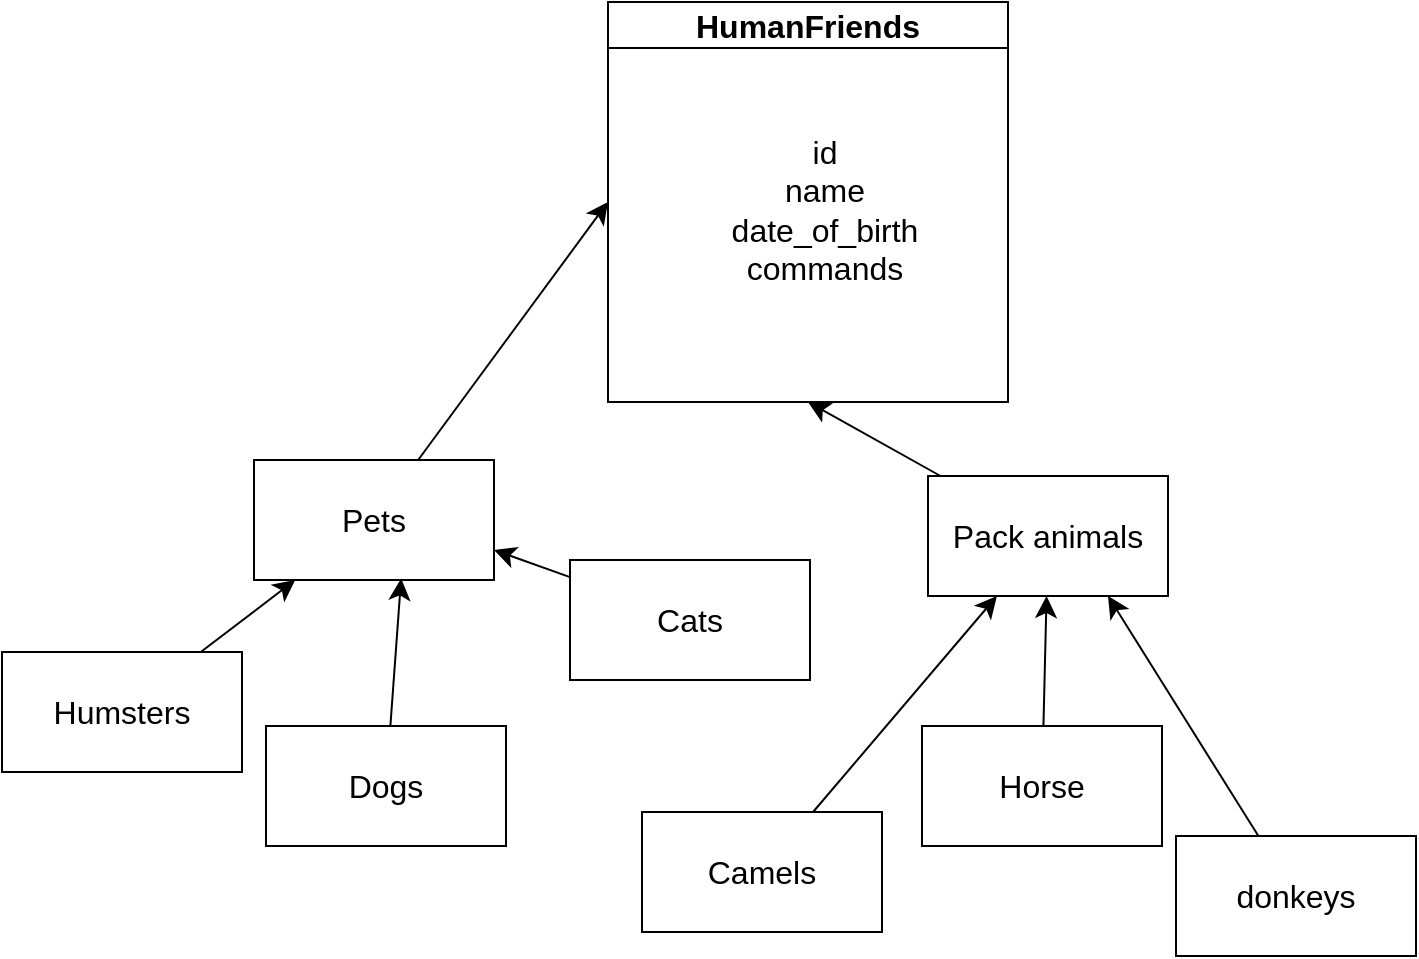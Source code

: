<mxfile version="24.6.4" type="device">
  <diagram name="Страница — 1" id="LutygCplM30NmIIAQQVK">
    <mxGraphModel dx="2090" dy="930" grid="0" gridSize="10" guides="1" tooltips="1" connect="1" arrows="1" fold="1" page="0" pageScale="1" pageWidth="827" pageHeight="1169" math="0" shadow="0">
      <root>
        <mxCell id="0" />
        <mxCell id="1" parent="0" />
        <mxCell id="qI_3CwV1I-qW461CW6hM-20" style="edgeStyle=none;curved=1;rounded=0;orthogonalLoop=1;jettySize=auto;html=1;entryX=0.5;entryY=1;entryDx=0;entryDy=0;fontSize=12;startSize=8;endSize=8;" parent="1" source="qI_3CwV1I-qW461CW6hM-2" target="qI_3CwV1I-qW461CW6hM-28" edge="1">
          <mxGeometry relative="1" as="geometry">
            <mxPoint x="4" y="23" as="targetPoint" />
          </mxGeometry>
        </mxCell>
        <mxCell id="qI_3CwV1I-qW461CW6hM-2" value="Pack animals" style="rounded=0;whiteSpace=wrap;html=1;fontSize=16;" parent="1" vertex="1">
          <mxGeometry x="7" y="83" width="120" height="60" as="geometry" />
        </mxCell>
        <mxCell id="qI_3CwV1I-qW461CW6hM-4" value="Dogs" style="rounded=0;whiteSpace=wrap;html=1;fontSize=16;" parent="1" vertex="1">
          <mxGeometry x="-324" y="208" width="120" height="60" as="geometry" />
        </mxCell>
        <mxCell id="qI_3CwV1I-qW461CW6hM-29" style="edgeStyle=none;curved=1;rounded=0;orthogonalLoop=1;jettySize=auto;html=1;entryX=0;entryY=0.5;entryDx=0;entryDy=0;fontSize=12;startSize=8;endSize=8;" parent="1" source="qI_3CwV1I-qW461CW6hM-6" target="qI_3CwV1I-qW461CW6hM-28" edge="1">
          <mxGeometry relative="1" as="geometry" />
        </mxCell>
        <mxCell id="qI_3CwV1I-qW461CW6hM-6" value="Pets" style="rounded=0;whiteSpace=wrap;html=1;fontSize=16;" parent="1" vertex="1">
          <mxGeometry x="-330" y="75" width="120" height="60" as="geometry" />
        </mxCell>
        <mxCell id="qI_3CwV1I-qW461CW6hM-25" style="edgeStyle=none;curved=1;rounded=0;orthogonalLoop=1;jettySize=auto;html=1;entryX=1;entryY=0.75;entryDx=0;entryDy=0;fontSize=12;startSize=8;endSize=8;" parent="1" source="qI_3CwV1I-qW461CW6hM-9" target="qI_3CwV1I-qW461CW6hM-6" edge="1">
          <mxGeometry relative="1" as="geometry" />
        </mxCell>
        <mxCell id="qI_3CwV1I-qW461CW6hM-9" value="Cats" style="rounded=0;whiteSpace=wrap;html=1;fontSize=16;" parent="1" vertex="1">
          <mxGeometry x="-172" y="125" width="120" height="60" as="geometry" />
        </mxCell>
        <mxCell id="qI_3CwV1I-qW461CW6hM-27" style="edgeStyle=none;curved=1;rounded=0;orthogonalLoop=1;jettySize=auto;html=1;fontSize=12;startSize=8;endSize=8;" parent="1" source="qI_3CwV1I-qW461CW6hM-11" target="qI_3CwV1I-qW461CW6hM-6" edge="1">
          <mxGeometry relative="1" as="geometry" />
        </mxCell>
        <mxCell id="qI_3CwV1I-qW461CW6hM-11" value="Humsters" style="rounded=0;whiteSpace=wrap;html=1;fontSize=16;" parent="1" vertex="1">
          <mxGeometry x="-456" y="171" width="120" height="60" as="geometry" />
        </mxCell>
        <mxCell id="qI_3CwV1I-qW461CW6hM-22" style="edgeStyle=none;curved=1;rounded=0;orthogonalLoop=1;jettySize=auto;html=1;fontSize=12;startSize=8;endSize=8;" parent="1" source="qI_3CwV1I-qW461CW6hM-15" target="qI_3CwV1I-qW461CW6hM-2" edge="1">
          <mxGeometry relative="1" as="geometry" />
        </mxCell>
        <mxCell id="qI_3CwV1I-qW461CW6hM-15" value="Horse" style="rounded=0;whiteSpace=wrap;html=1;fontSize=16;" parent="1" vertex="1">
          <mxGeometry x="4" y="208.0" width="120" height="60" as="geometry" />
        </mxCell>
        <mxCell id="qI_3CwV1I-qW461CW6hM-24" style="edgeStyle=none;curved=1;rounded=0;orthogonalLoop=1;jettySize=auto;html=1;fontSize=12;startSize=8;endSize=8;" parent="1" source="qI_3CwV1I-qW461CW6hM-16" target="qI_3CwV1I-qW461CW6hM-2" edge="1">
          <mxGeometry relative="1" as="geometry" />
        </mxCell>
        <mxCell id="qI_3CwV1I-qW461CW6hM-16" value="Camels" style="rounded=0;whiteSpace=wrap;html=1;fontSize=16;" parent="1" vertex="1">
          <mxGeometry x="-136.0" y="251.0" width="120" height="60" as="geometry" />
        </mxCell>
        <mxCell id="qI_3CwV1I-qW461CW6hM-23" style="edgeStyle=none;curved=1;rounded=0;orthogonalLoop=1;jettySize=auto;html=1;entryX=0.75;entryY=1;entryDx=0;entryDy=0;fontSize=12;startSize=8;endSize=8;" parent="1" source="qI_3CwV1I-qW461CW6hM-19" target="qI_3CwV1I-qW461CW6hM-2" edge="1">
          <mxGeometry relative="1" as="geometry" />
        </mxCell>
        <mxCell id="qI_3CwV1I-qW461CW6hM-19" value="donkeys" style="rounded=0;whiteSpace=wrap;html=1;fontSize=16;" parent="1" vertex="1">
          <mxGeometry x="131.0" y="263" width="120" height="60" as="geometry" />
        </mxCell>
        <mxCell id="qI_3CwV1I-qW461CW6hM-26" style="edgeStyle=none;curved=1;rounded=0;orthogonalLoop=1;jettySize=auto;html=1;entryX=0.613;entryY=0.987;entryDx=0;entryDy=0;entryPerimeter=0;fontSize=12;startSize=8;endSize=8;" parent="1" source="qI_3CwV1I-qW461CW6hM-4" target="qI_3CwV1I-qW461CW6hM-6" edge="1">
          <mxGeometry relative="1" as="geometry" />
        </mxCell>
        <mxCell id="qI_3CwV1I-qW461CW6hM-28" value="HumanFriends" style="swimlane;whiteSpace=wrap;html=1;fontSize=16;startSize=23;" parent="1" vertex="1">
          <mxGeometry x="-153" y="-154" width="200" height="200" as="geometry" />
        </mxCell>
        <mxCell id="qI_3CwV1I-qW461CW6hM-30" value="id&lt;br&gt;name&lt;br&gt;date_of_birth&lt;br&gt;commands" style="text;html=1;align=center;verticalAlign=middle;resizable=0;points=[];autosize=1;strokeColor=none;fillColor=none;fontSize=16;" parent="1" vertex="1">
          <mxGeometry x="-101" y="-95" width="111" height="89" as="geometry" />
        </mxCell>
      </root>
    </mxGraphModel>
  </diagram>
</mxfile>
